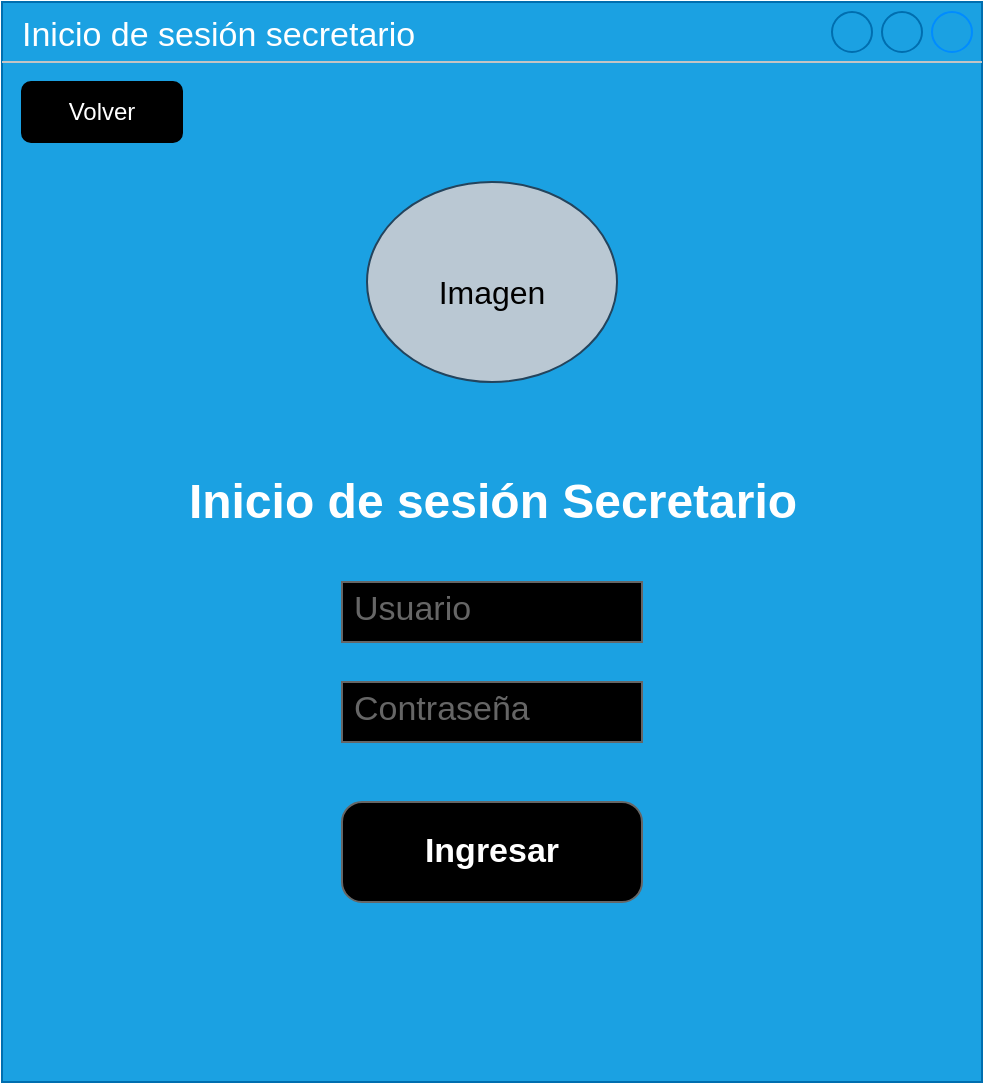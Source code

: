 <mxfile version="24.9.2">
  <diagram name="Page-1" id="AXslyLzXhd0MhdzWl6rs">
    <mxGraphModel dx="1009" dy="573" grid="1" gridSize="10" guides="1" tooltips="1" connect="1" arrows="1" fold="1" page="1" pageScale="1" pageWidth="827" pageHeight="1169" math="0" shadow="0">
      <root>
        <mxCell id="0" />
        <mxCell id="1" parent="0" />
        <mxCell id="sdot0CuQ4gvF2WT7U55k-1" value="Inicio de sesión secretario" style="strokeWidth=1;shadow=0;dashed=0;align=center;html=1;shape=mxgraph.mockup.containers.window;align=left;verticalAlign=top;spacingLeft=8;strokeColor2=#008cff;strokeColor3=#c4c4c4;mainText=;fontSize=17;labelBackgroundColor=none;whiteSpace=wrap;fillColor=#1ba1e2;fontColor=#ffffff;strokeColor=#006EAF;" vertex="1" parent="1">
          <mxGeometry x="60" y="10" width="490" height="540" as="geometry" />
        </mxCell>
        <mxCell id="sdot0CuQ4gvF2WT7U55k-2" value="Contraseña" style="strokeWidth=1;shadow=0;dashed=0;align=center;html=1;shape=mxgraph.mockup.text.textBox;fontColor=#666666;align=left;fontSize=17;spacingLeft=4;spacingTop=-3;whiteSpace=wrap;strokeColor=#666666;mainText=;fillColor=#000000;" vertex="1" parent="1">
          <mxGeometry x="230" y="350" width="150" height="30" as="geometry" />
        </mxCell>
        <mxCell id="sdot0CuQ4gvF2WT7U55k-3" value="Usuario" style="strokeWidth=1;shadow=0;dashed=0;align=center;html=1;shape=mxgraph.mockup.text.textBox;fontColor=#666666;align=left;fontSize=17;spacingLeft=4;spacingTop=-3;whiteSpace=wrap;strokeColor=#666666;mainText=;fillColor=#000000;" vertex="1" parent="1">
          <mxGeometry x="230" y="300" width="150" height="30" as="geometry" />
        </mxCell>
        <mxCell id="sdot0CuQ4gvF2WT7U55k-4" value="Ingresar" style="strokeWidth=1;shadow=0;dashed=0;align=center;html=1;shape=mxgraph.mockup.buttons.button;strokeColor=#666666;fontColor=#ffffff;mainText=;buttonStyle=round;fontSize=17;fontStyle=1;fillColor=#000000;whiteSpace=wrap;" vertex="1" parent="1">
          <mxGeometry x="230" y="410" width="150" height="50" as="geometry" />
        </mxCell>
        <mxCell id="sdot0CuQ4gvF2WT7U55k-5" value="&lt;font color=&quot;#ffffff&quot;&gt;Inicio de sesión Secretario&lt;/font&gt;" style="text;strokeColor=none;fillColor=none;html=1;fontSize=24;fontStyle=1;verticalAlign=middle;align=center;" vertex="1" parent="1">
          <mxGeometry x="255" y="240" width="100" height="40" as="geometry" />
        </mxCell>
        <mxCell id="sdot0CuQ4gvF2WT7U55k-6" value="" style="ellipse;whiteSpace=wrap;html=1;fillColor=#bac8d3;strokeColor=#23445d;" vertex="1" parent="1">
          <mxGeometry x="242.5" y="100" width="125" height="100" as="geometry" />
        </mxCell>
        <mxCell id="sdot0CuQ4gvF2WT7U55k-7" value="&lt;font style=&quot;font-size: 16px;&quot;&gt;Imagen&lt;/font&gt;" style="text;html=1;align=center;verticalAlign=middle;whiteSpace=wrap;rounded=0;" vertex="1" parent="1">
          <mxGeometry x="275" y="140" width="60" height="30" as="geometry" />
        </mxCell>
        <mxCell id="sdot0CuQ4gvF2WT7U55k-8" value="&lt;font color=&quot;#ffffff&quot;&gt;Volver&lt;/font&gt;" style="rounded=1;whiteSpace=wrap;html=1;fillColor=#000000;" vertex="1" parent="1">
          <mxGeometry x="70" y="50" width="80" height="30" as="geometry" />
        </mxCell>
      </root>
    </mxGraphModel>
  </diagram>
</mxfile>
